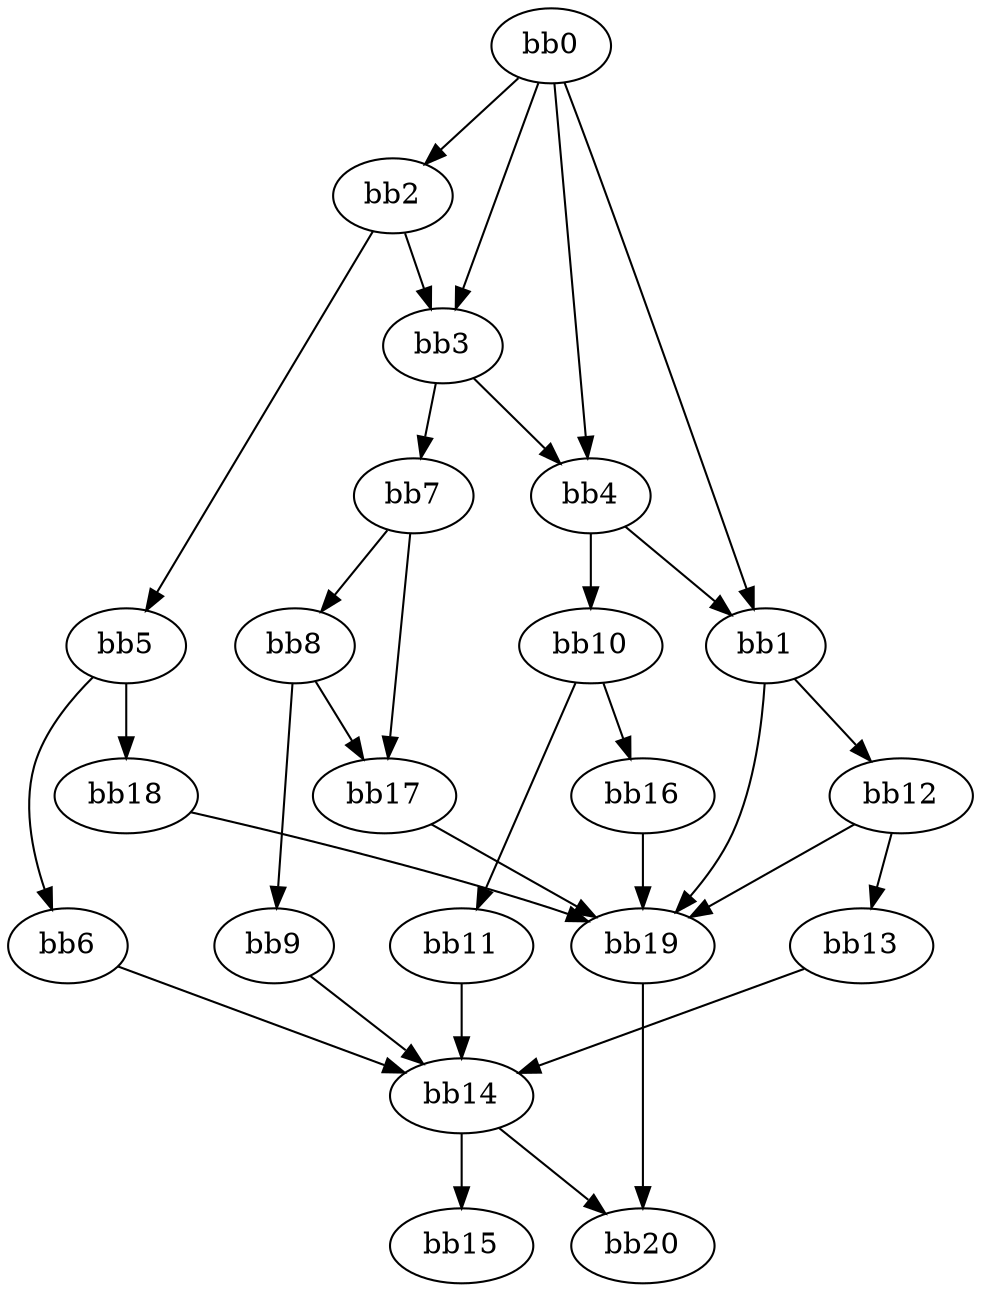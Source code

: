 digraph {
    0 [ label = "bb0\l" ]
    1 [ label = "bb1\l" ]
    2 [ label = "bb2\l" ]
    3 [ label = "bb3\l" ]
    4 [ label = "bb4\l" ]
    5 [ label = "bb5\l" ]
    6 [ label = "bb6\l" ]
    7 [ label = "bb7\l" ]
    8 [ label = "bb8\l" ]
    9 [ label = "bb9\l" ]
    10 [ label = "bb10\l" ]
    11 [ label = "bb11\l" ]
    12 [ label = "bb12\l" ]
    13 [ label = "bb13\l" ]
    14 [ label = "bb14\l" ]
    15 [ label = "bb15\l" ]
    16 [ label = "bb16\l" ]
    17 [ label = "bb17\l" ]
    18 [ label = "bb18\l" ]
    19 [ label = "bb19\l" ]
    20 [ label = "bb20\l" ]
    0 -> 1 [ ]
    0 -> 2 [ ]
    0 -> 3 [ ]
    0 -> 4 [ ]
    1 -> 12 [ ]
    1 -> 19 [ ]
    2 -> 3 [ ]
    2 -> 5 [ ]
    3 -> 4 [ ]
    3 -> 7 [ ]
    4 -> 1 [ ]
    4 -> 10 [ ]
    5 -> 6 [ ]
    5 -> 18 [ ]
    6 -> 14 [ ]
    7 -> 8 [ ]
    7 -> 17 [ ]
    8 -> 9 [ ]
    8 -> 17 [ ]
    9 -> 14 [ ]
    10 -> 11 [ ]
    10 -> 16 [ ]
    11 -> 14 [ ]
    12 -> 13 [ ]
    12 -> 19 [ ]
    13 -> 14 [ ]
    14 -> 15 [ ]
    14 -> 20 [ ]
    16 -> 19 [ ]
    17 -> 19 [ ]
    18 -> 19 [ ]
    19 -> 20 [ ]
}


